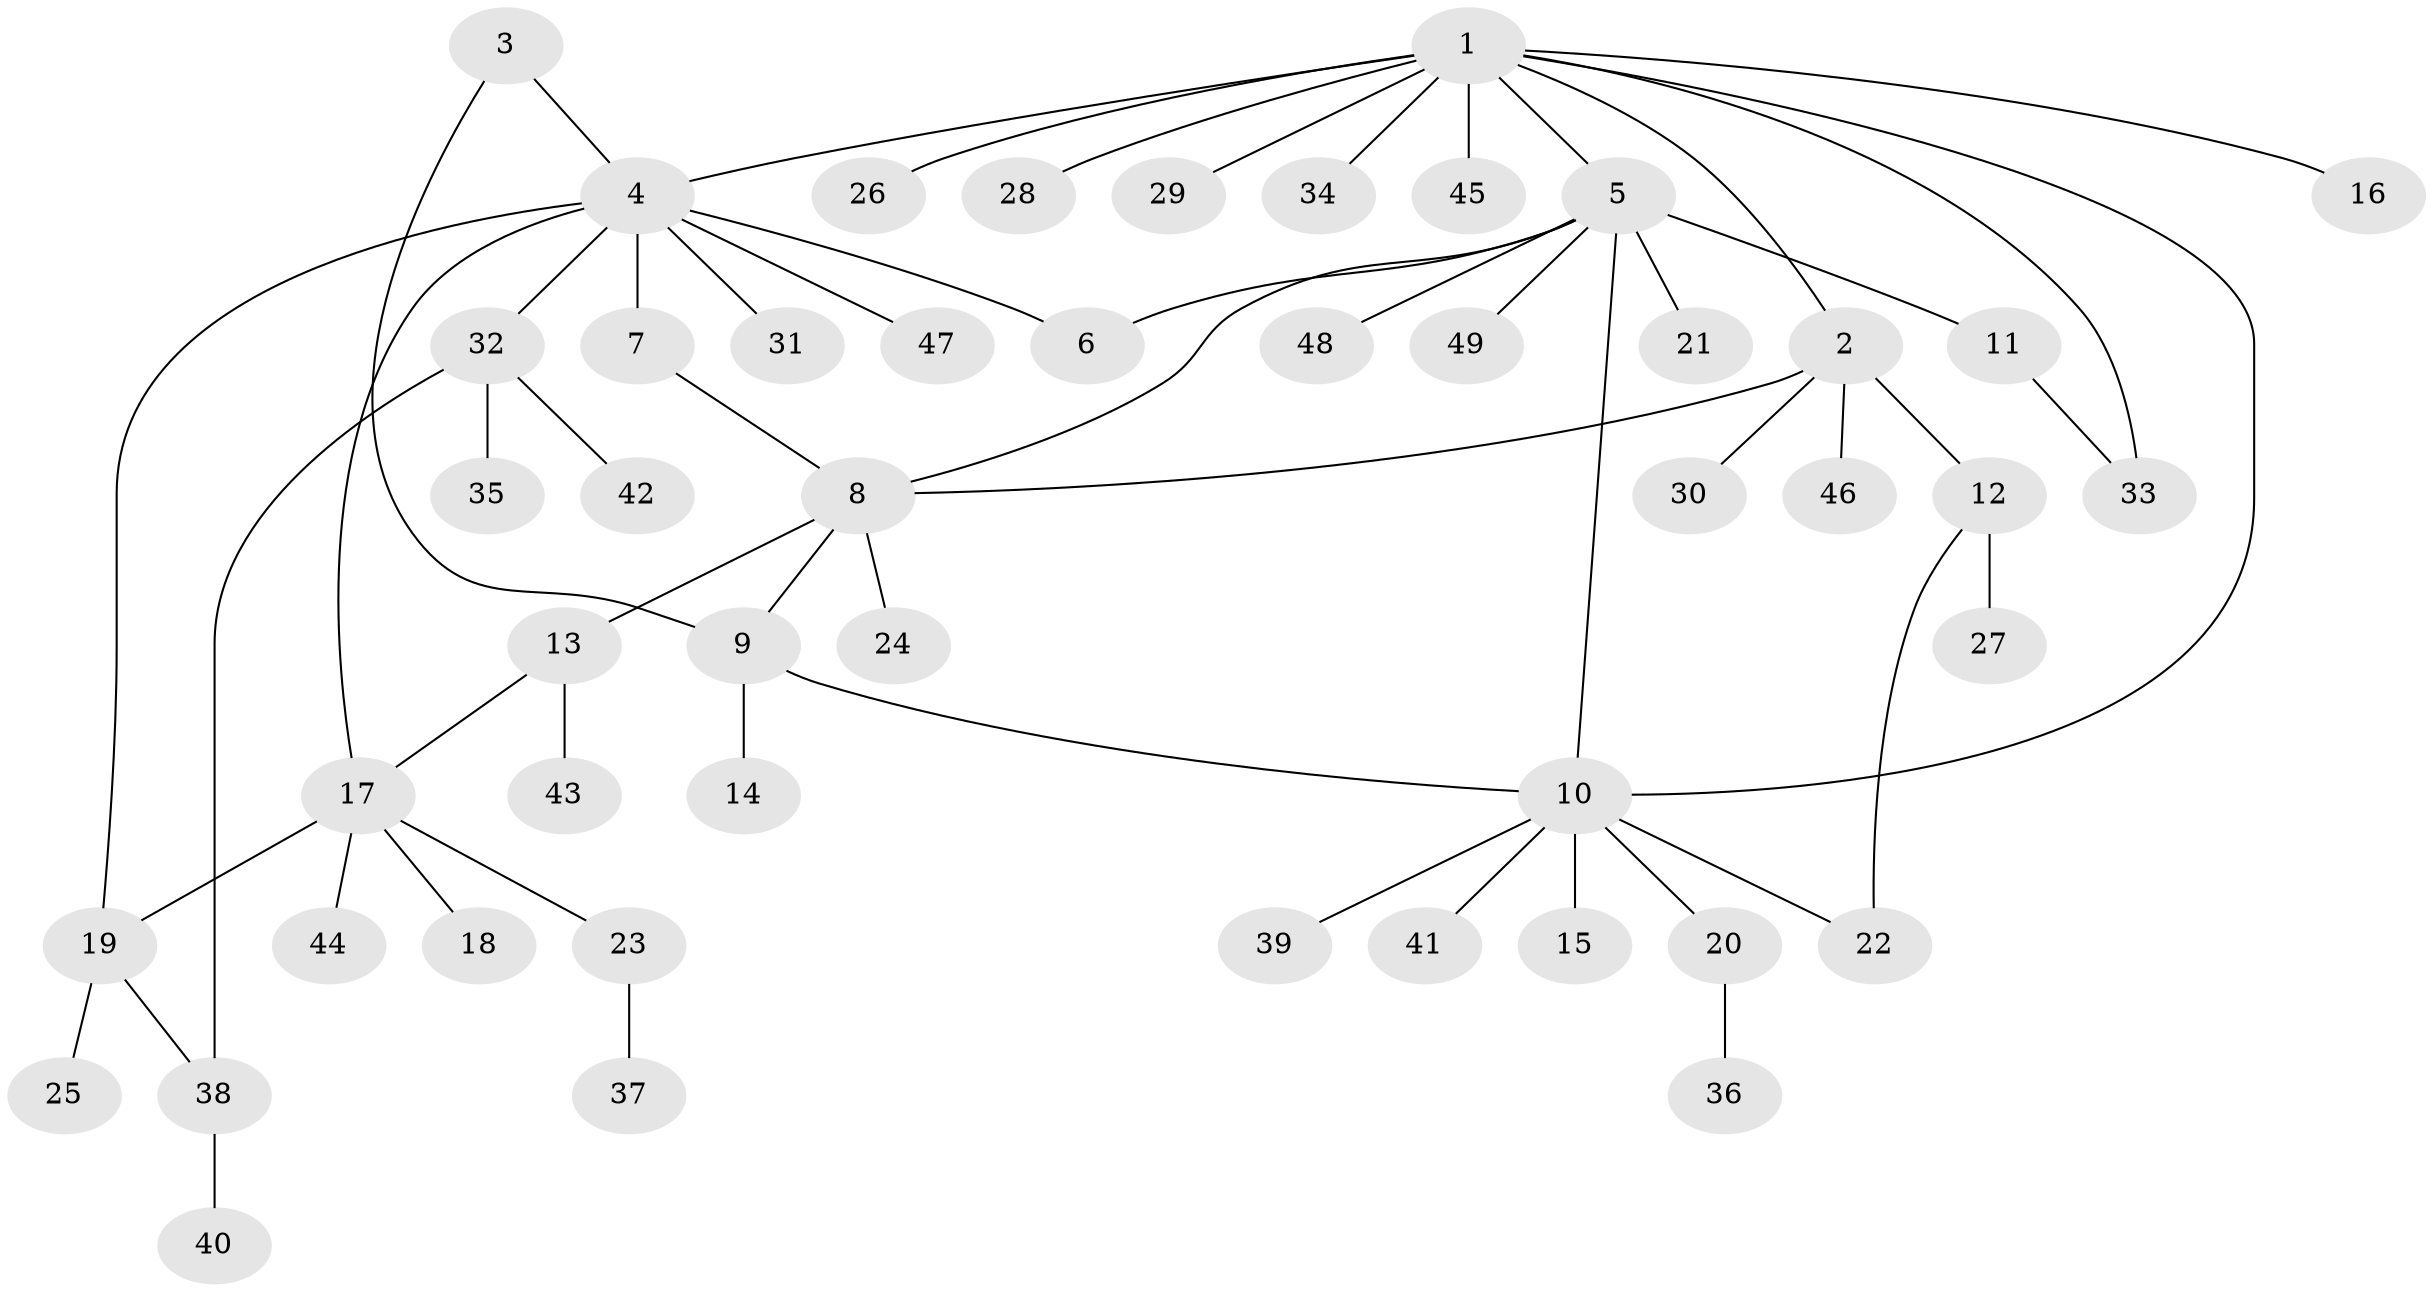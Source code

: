 // coarse degree distribution, {10: 0.02857142857142857, 9: 0.02857142857142857, 2: 0.2, 8: 0.02857142857142857, 7: 0.08571428571428572, 3: 0.05714285714285714, 1: 0.5714285714285714}
// Generated by graph-tools (version 1.1) at 2025/52/02/27/25 19:52:20]
// undirected, 49 vertices, 59 edges
graph export_dot {
graph [start="1"]
  node [color=gray90,style=filled];
  1;
  2;
  3;
  4;
  5;
  6;
  7;
  8;
  9;
  10;
  11;
  12;
  13;
  14;
  15;
  16;
  17;
  18;
  19;
  20;
  21;
  22;
  23;
  24;
  25;
  26;
  27;
  28;
  29;
  30;
  31;
  32;
  33;
  34;
  35;
  36;
  37;
  38;
  39;
  40;
  41;
  42;
  43;
  44;
  45;
  46;
  47;
  48;
  49;
  1 -- 2;
  1 -- 4;
  1 -- 5;
  1 -- 10;
  1 -- 16;
  1 -- 26;
  1 -- 28;
  1 -- 29;
  1 -- 33;
  1 -- 34;
  1 -- 45;
  2 -- 8;
  2 -- 12;
  2 -- 30;
  2 -- 46;
  3 -- 4;
  3 -- 9;
  4 -- 6;
  4 -- 7;
  4 -- 17;
  4 -- 19;
  4 -- 31;
  4 -- 32;
  4 -- 47;
  5 -- 6;
  5 -- 8;
  5 -- 10;
  5 -- 11;
  5 -- 21;
  5 -- 48;
  5 -- 49;
  7 -- 8;
  8 -- 9;
  8 -- 13;
  8 -- 24;
  9 -- 10;
  9 -- 14;
  10 -- 15;
  10 -- 20;
  10 -- 22;
  10 -- 39;
  10 -- 41;
  11 -- 33;
  12 -- 22;
  12 -- 27;
  13 -- 17;
  13 -- 43;
  17 -- 18;
  17 -- 19;
  17 -- 23;
  17 -- 44;
  19 -- 25;
  19 -- 38;
  20 -- 36;
  23 -- 37;
  32 -- 35;
  32 -- 38;
  32 -- 42;
  38 -- 40;
}
